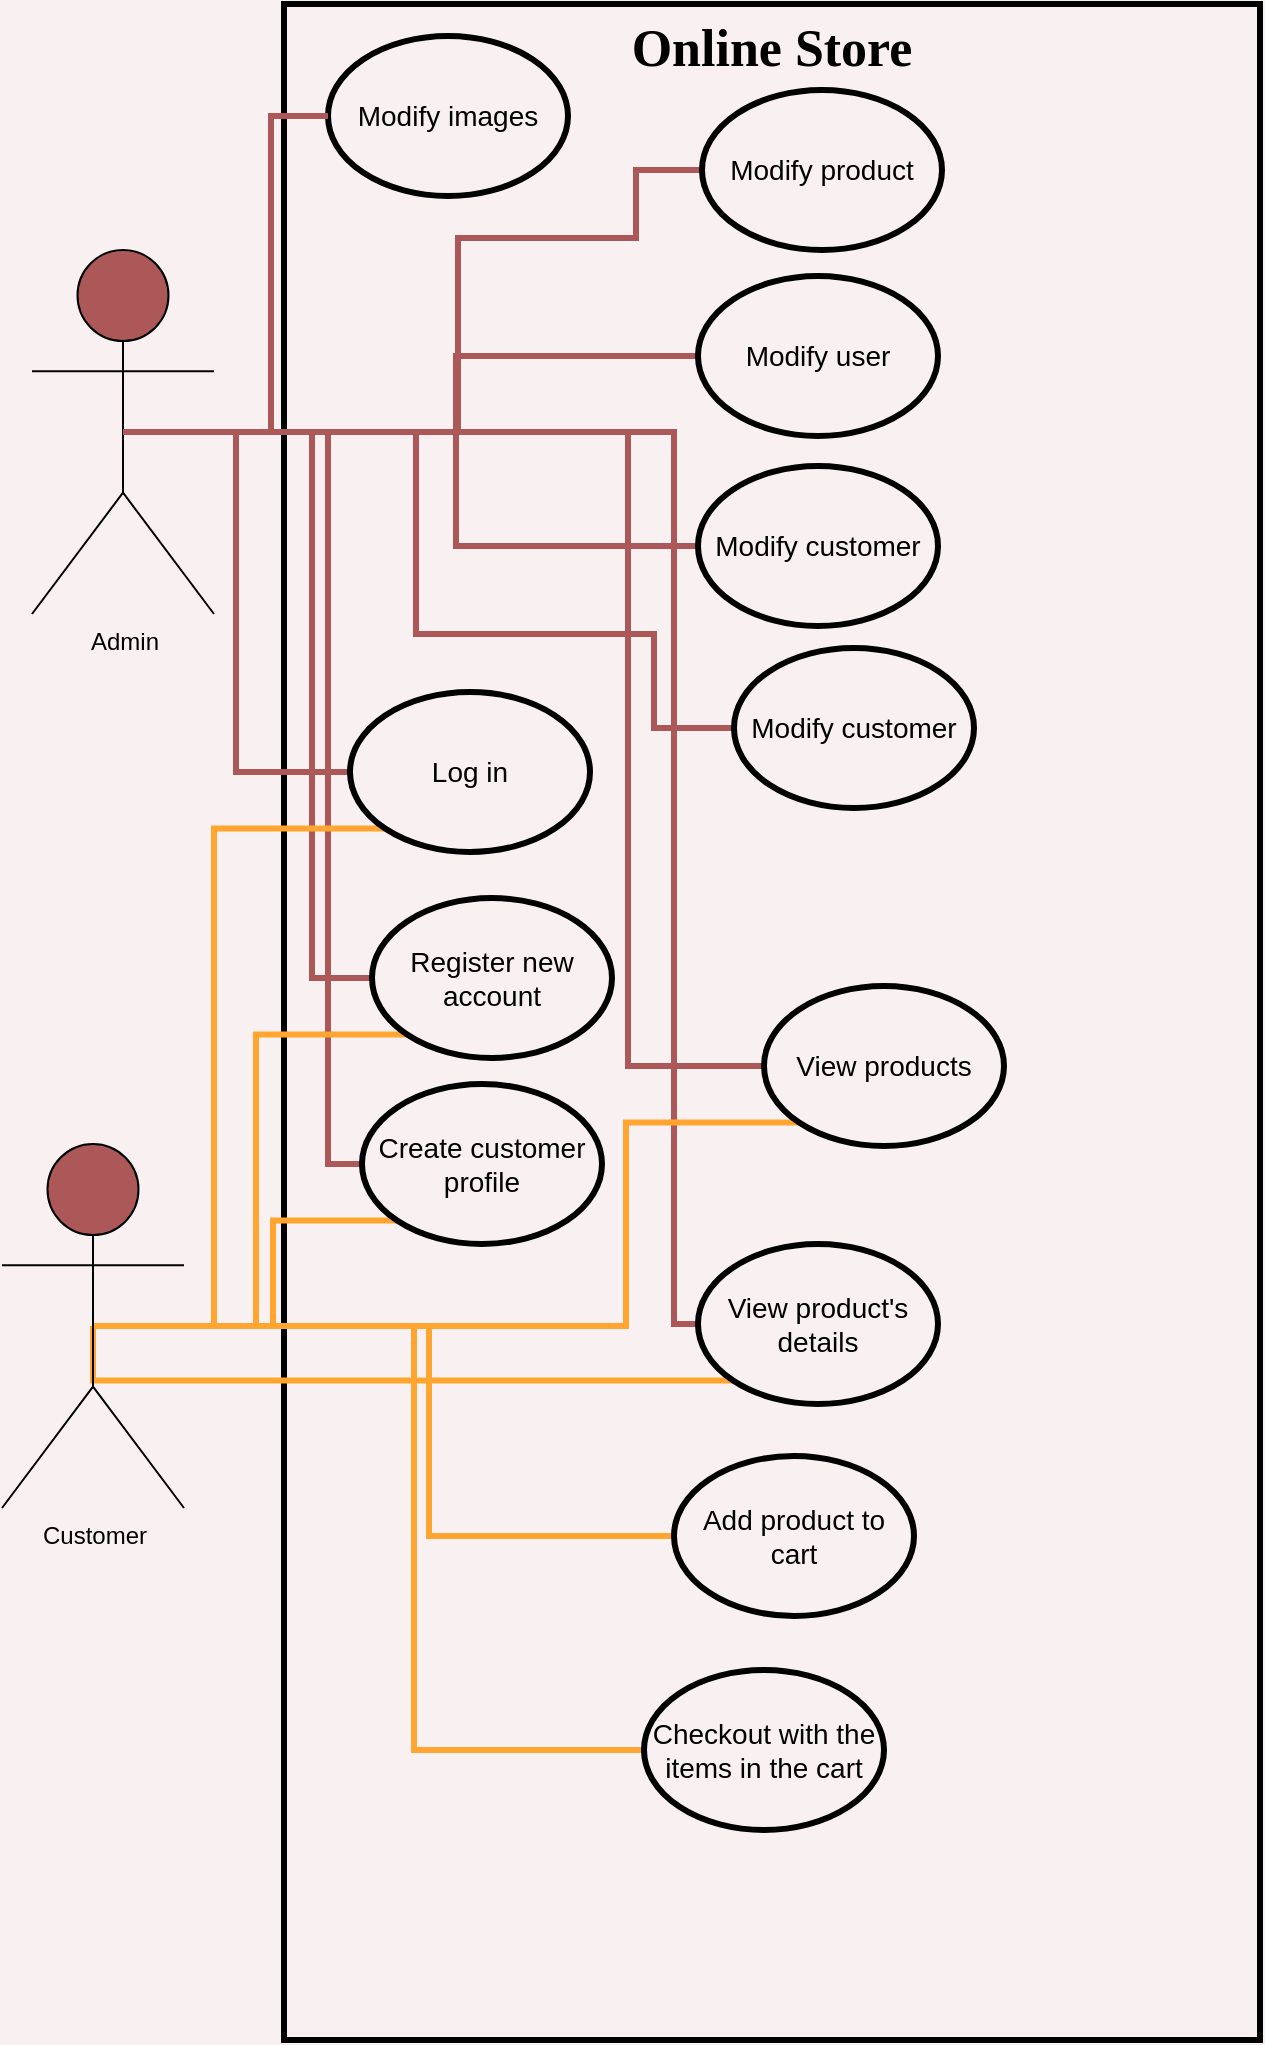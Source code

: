 <mxfile version="20.0.4" type="github">
  <diagram id="sC-fvzTKf3bEdVXuqGSc" name="Page-1">
    <mxGraphModel dx="1090" dy="583" grid="0" gridSize="10" guides="1" tooltips="1" connect="1" arrows="1" fold="1" page="1" pageScale="1" pageWidth="850" pageHeight="1100" background="#F9F1F1" math="0" shadow="0">
      <root>
        <mxCell id="0" />
        <mxCell id="1" parent="0" />
        <mxCell id="_Vuw3KP34nnvt-TDEa_9-3" value="&lt;font style=&quot;font-size: 26px;&quot; face=&quot;Inria Sans&quot; data-font-src=&quot;https://fonts.googleapis.com/css?family=Inria+Sans&quot;&gt;Online Store&lt;/font&gt;" style="rounded=0;whiteSpace=wrap;html=1;fillColor=#F9F1F1;strokeWidth=3;verticalAlign=top;fontSize=26;fontStyle=1" vertex="1" parent="1">
          <mxGeometry x="212" y="13" width="488" height="1018" as="geometry" />
        </mxCell>
        <mxCell id="_Vuw3KP34nnvt-TDEa_9-17" style="edgeStyle=orthogonalEdgeStyle;rounded=0;orthogonalLoop=1;jettySize=auto;html=1;exitX=0.5;exitY=0.5;exitDx=0;exitDy=0;exitPerimeter=0;entryX=0;entryY=0.5;entryDx=0;entryDy=0;fontSize=14;endArrow=none;endFill=0;strokeColor=#AD5858;strokeWidth=3;" edge="1" parent="1" source="_Vuw3KP34nnvt-TDEa_9-1" target="_Vuw3KP34nnvt-TDEa_9-10">
          <mxGeometry relative="1" as="geometry">
            <Array as="points">
              <mxPoint x="299" y="227" />
              <mxPoint x="299" y="130" />
              <mxPoint x="388" y="130" />
              <mxPoint x="388" y="96" />
            </Array>
          </mxGeometry>
        </mxCell>
        <mxCell id="_Vuw3KP34nnvt-TDEa_9-18" style="edgeStyle=orthogonalEdgeStyle;rounded=0;orthogonalLoop=1;jettySize=auto;html=1;exitX=0.5;exitY=0.5;exitDx=0;exitDy=0;exitPerimeter=0;entryX=0;entryY=0.5;entryDx=0;entryDy=0;fontSize=14;endArrow=none;endFill=0;strokeColor=#AD5858;strokeWidth=3;" edge="1" parent="1" source="_Vuw3KP34nnvt-TDEa_9-1" target="_Vuw3KP34nnvt-TDEa_9-11">
          <mxGeometry relative="1" as="geometry" />
        </mxCell>
        <mxCell id="_Vuw3KP34nnvt-TDEa_9-19" style="edgeStyle=orthogonalEdgeStyle;rounded=0;orthogonalLoop=1;jettySize=auto;html=1;exitX=0.5;exitY=0.5;exitDx=0;exitDy=0;exitPerimeter=0;entryX=0;entryY=0.5;entryDx=0;entryDy=0;fontSize=14;endArrow=none;endFill=0;strokeColor=#AD5858;strokeWidth=3;" edge="1" parent="1" source="_Vuw3KP34nnvt-TDEa_9-1" target="_Vuw3KP34nnvt-TDEa_9-12">
          <mxGeometry relative="1" as="geometry" />
        </mxCell>
        <mxCell id="_Vuw3KP34nnvt-TDEa_9-20" style="edgeStyle=orthogonalEdgeStyle;rounded=0;orthogonalLoop=1;jettySize=auto;html=1;exitX=0.5;exitY=0.5;exitDx=0;exitDy=0;exitPerimeter=0;entryX=0;entryY=0.5;entryDx=0;entryDy=0;fontSize=14;endArrow=none;endFill=0;strokeColor=#AD5858;strokeWidth=3;" edge="1" parent="1" source="_Vuw3KP34nnvt-TDEa_9-1" target="_Vuw3KP34nnvt-TDEa_9-9">
          <mxGeometry relative="1" as="geometry">
            <Array as="points">
              <mxPoint x="188" y="227" />
              <mxPoint x="188" y="397" />
            </Array>
          </mxGeometry>
        </mxCell>
        <mxCell id="_Vuw3KP34nnvt-TDEa_9-21" style="edgeStyle=orthogonalEdgeStyle;rounded=0;orthogonalLoop=1;jettySize=auto;html=1;exitX=0.5;exitY=0.5;exitDx=0;exitDy=0;exitPerimeter=0;entryX=0;entryY=0.5;entryDx=0;entryDy=0;fontSize=14;endArrow=none;endFill=0;strokeColor=#AD5858;strokeWidth=3;" edge="1" parent="1" source="_Vuw3KP34nnvt-TDEa_9-1" target="_Vuw3KP34nnvt-TDEa_9-13">
          <mxGeometry relative="1" as="geometry">
            <Array as="points">
              <mxPoint x="278" y="227" />
              <mxPoint x="278" y="328" />
              <mxPoint x="397" y="328" />
              <mxPoint x="397" y="375" />
            </Array>
          </mxGeometry>
        </mxCell>
        <mxCell id="_Vuw3KP34nnvt-TDEa_9-22" style="edgeStyle=orthogonalEdgeStyle;rounded=0;orthogonalLoop=1;jettySize=auto;html=1;exitX=0.5;exitY=0.5;exitDx=0;exitDy=0;exitPerimeter=0;entryX=0;entryY=0.5;entryDx=0;entryDy=0;fontSize=14;endArrow=none;endFill=0;strokeColor=#AD5858;strokeWidth=3;" edge="1" parent="1" source="_Vuw3KP34nnvt-TDEa_9-1" target="_Vuw3KP34nnvt-TDEa_9-8">
          <mxGeometry relative="1" as="geometry">
            <Array as="points">
              <mxPoint x="226" y="227" />
              <mxPoint x="226" y="500" />
            </Array>
          </mxGeometry>
        </mxCell>
        <mxCell id="_Vuw3KP34nnvt-TDEa_9-23" style="edgeStyle=orthogonalEdgeStyle;rounded=0;orthogonalLoop=1;jettySize=auto;html=1;exitX=0.5;exitY=0.5;exitDx=0;exitDy=0;exitPerimeter=0;entryX=0;entryY=0.5;entryDx=0;entryDy=0;fontSize=14;endArrow=none;endFill=0;strokeColor=#AD5858;strokeWidth=3;" edge="1" parent="1" source="_Vuw3KP34nnvt-TDEa_9-1" target="_Vuw3KP34nnvt-TDEa_9-14">
          <mxGeometry relative="1" as="geometry">
            <Array as="points">
              <mxPoint x="234" y="227" />
              <mxPoint x="234" y="593" />
            </Array>
          </mxGeometry>
        </mxCell>
        <mxCell id="_Vuw3KP34nnvt-TDEa_9-24" style="edgeStyle=orthogonalEdgeStyle;rounded=0;orthogonalLoop=1;jettySize=auto;html=1;exitX=0.5;exitY=0.5;exitDx=0;exitDy=0;exitPerimeter=0;entryX=0;entryY=0.5;entryDx=0;entryDy=0;fontSize=14;endArrow=none;endFill=0;strokeColor=#AD5858;strokeWidth=3;" edge="1" parent="1" source="_Vuw3KP34nnvt-TDEa_9-1" target="_Vuw3KP34nnvt-TDEa_9-4">
          <mxGeometry relative="1" as="geometry">
            <Array as="points">
              <mxPoint x="384" y="227" />
              <mxPoint x="384" y="544" />
            </Array>
          </mxGeometry>
        </mxCell>
        <mxCell id="_Vuw3KP34nnvt-TDEa_9-25" style="edgeStyle=orthogonalEdgeStyle;rounded=0;orthogonalLoop=1;jettySize=auto;html=1;exitX=0.5;exitY=0.5;exitDx=0;exitDy=0;exitPerimeter=0;entryX=0;entryY=0.5;entryDx=0;entryDy=0;fontSize=14;endArrow=none;endFill=0;strokeColor=#AD5858;strokeWidth=3;" edge="1" parent="1" source="_Vuw3KP34nnvt-TDEa_9-1" target="_Vuw3KP34nnvt-TDEa_9-5">
          <mxGeometry relative="1" as="geometry">
            <Array as="points">
              <mxPoint x="407" y="227" />
              <mxPoint x="407" y="673" />
            </Array>
          </mxGeometry>
        </mxCell>
        <mxCell id="_Vuw3KP34nnvt-TDEa_9-1" value="Admin" style="shape=umlActor;verticalLabelPosition=bottom;verticalAlign=top;html=1;outlineConnect=0;fillColor=#AD5858;" vertex="1" parent="1">
          <mxGeometry x="86" y="136" width="91" height="182" as="geometry" />
        </mxCell>
        <mxCell id="_Vuw3KP34nnvt-TDEa_9-27" style="edgeStyle=orthogonalEdgeStyle;rounded=0;orthogonalLoop=1;jettySize=auto;html=1;exitX=0.5;exitY=0.5;exitDx=0;exitDy=0;exitPerimeter=0;entryX=0;entryY=1;entryDx=0;entryDy=0;fontSize=14;endArrow=none;endFill=0;strokeColor=#FFA530;strokeWidth=3;" edge="1" parent="1" source="_Vuw3KP34nnvt-TDEa_9-2" target="_Vuw3KP34nnvt-TDEa_9-9">
          <mxGeometry relative="1" as="geometry">
            <Array as="points">
              <mxPoint x="177" y="674" />
              <mxPoint x="177" y="425" />
            </Array>
          </mxGeometry>
        </mxCell>
        <mxCell id="_Vuw3KP34nnvt-TDEa_9-28" style="edgeStyle=orthogonalEdgeStyle;rounded=0;orthogonalLoop=1;jettySize=auto;html=1;exitX=0.5;exitY=0.5;exitDx=0;exitDy=0;exitPerimeter=0;entryX=0;entryY=1;entryDx=0;entryDy=0;fontSize=14;endArrow=none;endFill=0;strokeColor=#FFA530;strokeWidth=3;" edge="1" parent="1" source="_Vuw3KP34nnvt-TDEa_9-2" target="_Vuw3KP34nnvt-TDEa_9-8">
          <mxGeometry relative="1" as="geometry">
            <Array as="points">
              <mxPoint x="198" y="674" />
              <mxPoint x="198" y="528" />
            </Array>
          </mxGeometry>
        </mxCell>
        <mxCell id="_Vuw3KP34nnvt-TDEa_9-29" style="edgeStyle=orthogonalEdgeStyle;rounded=0;orthogonalLoop=1;jettySize=auto;html=1;exitX=0.5;exitY=0.5;exitDx=0;exitDy=0;exitPerimeter=0;entryX=0;entryY=1;entryDx=0;entryDy=0;fontSize=14;endArrow=none;endFill=0;strokeColor=#FFA530;strokeWidth=3;" edge="1" parent="1" source="_Vuw3KP34nnvt-TDEa_9-2" target="_Vuw3KP34nnvt-TDEa_9-14">
          <mxGeometry relative="1" as="geometry" />
        </mxCell>
        <mxCell id="_Vuw3KP34nnvt-TDEa_9-30" style="edgeStyle=orthogonalEdgeStyle;rounded=0;orthogonalLoop=1;jettySize=auto;html=1;exitX=0.5;exitY=0.5;exitDx=0;exitDy=0;exitPerimeter=0;entryX=0;entryY=1;entryDx=0;entryDy=0;fontSize=14;endArrow=none;endFill=0;strokeColor=#FFA530;strokeWidth=3;" edge="1" parent="1" source="_Vuw3KP34nnvt-TDEa_9-2" target="_Vuw3KP34nnvt-TDEa_9-4">
          <mxGeometry relative="1" as="geometry">
            <Array as="points">
              <mxPoint x="383" y="674" />
              <mxPoint x="383" y="572" />
            </Array>
          </mxGeometry>
        </mxCell>
        <mxCell id="_Vuw3KP34nnvt-TDEa_9-31" style="edgeStyle=orthogonalEdgeStyle;rounded=0;orthogonalLoop=1;jettySize=auto;html=1;exitX=0.5;exitY=0.5;exitDx=0;exitDy=0;exitPerimeter=0;entryX=0;entryY=1;entryDx=0;entryDy=0;fontSize=14;endArrow=none;endFill=0;strokeColor=#FFA530;strokeWidth=3;" edge="1" parent="1" source="_Vuw3KP34nnvt-TDEa_9-2" target="_Vuw3KP34nnvt-TDEa_9-5">
          <mxGeometry relative="1" as="geometry">
            <Array as="points">
              <mxPoint x="117" y="701" />
            </Array>
          </mxGeometry>
        </mxCell>
        <mxCell id="_Vuw3KP34nnvt-TDEa_9-32" style="edgeStyle=orthogonalEdgeStyle;rounded=0;orthogonalLoop=1;jettySize=auto;html=1;exitX=0.5;exitY=0.5;exitDx=0;exitDy=0;exitPerimeter=0;fontSize=14;endArrow=none;endFill=0;strokeColor=#FFA530;strokeWidth=3;" edge="1" parent="1" source="_Vuw3KP34nnvt-TDEa_9-2" target="_Vuw3KP34nnvt-TDEa_9-6">
          <mxGeometry relative="1" as="geometry" />
        </mxCell>
        <mxCell id="_Vuw3KP34nnvt-TDEa_9-33" style="edgeStyle=orthogonalEdgeStyle;rounded=0;orthogonalLoop=1;jettySize=auto;html=1;exitX=0.5;exitY=0.5;exitDx=0;exitDy=0;exitPerimeter=0;entryX=0;entryY=0.5;entryDx=0;entryDy=0;fontSize=14;endArrow=none;endFill=0;strokeColor=#FFA530;strokeWidth=3;" edge="1" parent="1" source="_Vuw3KP34nnvt-TDEa_9-2" target="_Vuw3KP34nnvt-TDEa_9-7">
          <mxGeometry relative="1" as="geometry" />
        </mxCell>
        <mxCell id="_Vuw3KP34nnvt-TDEa_9-2" value="Customer" style="shape=umlActor;verticalLabelPosition=bottom;verticalAlign=top;html=1;outlineConnect=0;fillColor=#AD5858;" vertex="1" parent="1">
          <mxGeometry x="71" y="583" width="91" height="182" as="geometry" />
        </mxCell>
        <mxCell id="_Vuw3KP34nnvt-TDEa_9-4" value="View products" style="ellipse;whiteSpace=wrap;html=1;fontSize=14;strokeWidth=3;fillColor=#F9F1F1;" vertex="1" parent="1">
          <mxGeometry x="452" y="504" width="120" height="80" as="geometry" />
        </mxCell>
        <mxCell id="_Vuw3KP34nnvt-TDEa_9-5" value="View product&#39;s details" style="ellipse;whiteSpace=wrap;html=1;fontSize=14;strokeWidth=3;fillColor=#F9F1F1;" vertex="1" parent="1">
          <mxGeometry x="419" y="633" width="120" height="80" as="geometry" />
        </mxCell>
        <mxCell id="_Vuw3KP34nnvt-TDEa_9-6" value="Add product to cart" style="ellipse;whiteSpace=wrap;html=1;fontSize=14;strokeWidth=3;fillColor=#F9F1F1;" vertex="1" parent="1">
          <mxGeometry x="407" y="739" width="120" height="80" as="geometry" />
        </mxCell>
        <mxCell id="_Vuw3KP34nnvt-TDEa_9-7" value="Checkout with the items in the cart" style="ellipse;whiteSpace=wrap;html=1;fontSize=14;strokeWidth=3;fillColor=#F9F1F1;" vertex="1" parent="1">
          <mxGeometry x="392" y="846" width="120" height="80" as="geometry" />
        </mxCell>
        <mxCell id="_Vuw3KP34nnvt-TDEa_9-8" value="Register new account" style="ellipse;whiteSpace=wrap;html=1;fontSize=14;strokeWidth=3;fillColor=#F9F1F1;" vertex="1" parent="1">
          <mxGeometry x="256" y="460" width="120" height="80" as="geometry" />
        </mxCell>
        <mxCell id="_Vuw3KP34nnvt-TDEa_9-9" value="Log in" style="ellipse;whiteSpace=wrap;html=1;fontSize=14;strokeWidth=3;fillColor=#F9F1F1;" vertex="1" parent="1">
          <mxGeometry x="245" y="357" width="120" height="80" as="geometry" />
        </mxCell>
        <mxCell id="_Vuw3KP34nnvt-TDEa_9-10" value="Modify product" style="ellipse;whiteSpace=wrap;html=1;fontSize=14;strokeWidth=3;fillColor=#F9F1F1;" vertex="1" parent="1">
          <mxGeometry x="421" y="56" width="120" height="80" as="geometry" />
        </mxCell>
        <mxCell id="_Vuw3KP34nnvt-TDEa_9-11" value="Modify user" style="ellipse;whiteSpace=wrap;html=1;fontSize=14;strokeWidth=3;fillColor=#F9F1F1;" vertex="1" parent="1">
          <mxGeometry x="419" y="149" width="120" height="80" as="geometry" />
        </mxCell>
        <mxCell id="_Vuw3KP34nnvt-TDEa_9-12" value="Modify customer" style="ellipse;whiteSpace=wrap;html=1;fontSize=14;strokeWidth=3;fillColor=#F9F1F1;" vertex="1" parent="1">
          <mxGeometry x="419" y="244" width="120" height="80" as="geometry" />
        </mxCell>
        <mxCell id="_Vuw3KP34nnvt-TDEa_9-13" value="Modify customer" style="ellipse;whiteSpace=wrap;html=1;fontSize=14;strokeWidth=3;fillColor=#F9F1F1;" vertex="1" parent="1">
          <mxGeometry x="437" y="335" width="120" height="80" as="geometry" />
        </mxCell>
        <mxCell id="_Vuw3KP34nnvt-TDEa_9-14" value="Create customer profile" style="ellipse;whiteSpace=wrap;html=1;fontSize=14;strokeWidth=3;fillColor=#F9F1F1;" vertex="1" parent="1">
          <mxGeometry x="251" y="553" width="120" height="80" as="geometry" />
        </mxCell>
        <mxCell id="_Vuw3KP34nnvt-TDEa_9-15" value="Modify images" style="ellipse;whiteSpace=wrap;html=1;fontSize=14;strokeWidth=3;fillColor=#F9F1F1;" vertex="1" parent="1">
          <mxGeometry x="234" y="29" width="120" height="80" as="geometry" />
        </mxCell>
        <mxCell id="_Vuw3KP34nnvt-TDEa_9-16" style="edgeStyle=orthogonalEdgeStyle;rounded=0;orthogonalLoop=1;jettySize=auto;html=1;exitX=0.5;exitY=0.5;exitDx=0;exitDy=0;exitPerimeter=0;entryX=0;entryY=0.5;entryDx=0;entryDy=0;fontSize=14;endArrow=none;endFill=0;strokeWidth=3;strokeColor=#AD5858;" edge="1" parent="1" source="_Vuw3KP34nnvt-TDEa_9-1" target="_Vuw3KP34nnvt-TDEa_9-15">
          <mxGeometry relative="1" as="geometry" />
        </mxCell>
      </root>
    </mxGraphModel>
  </diagram>
</mxfile>
